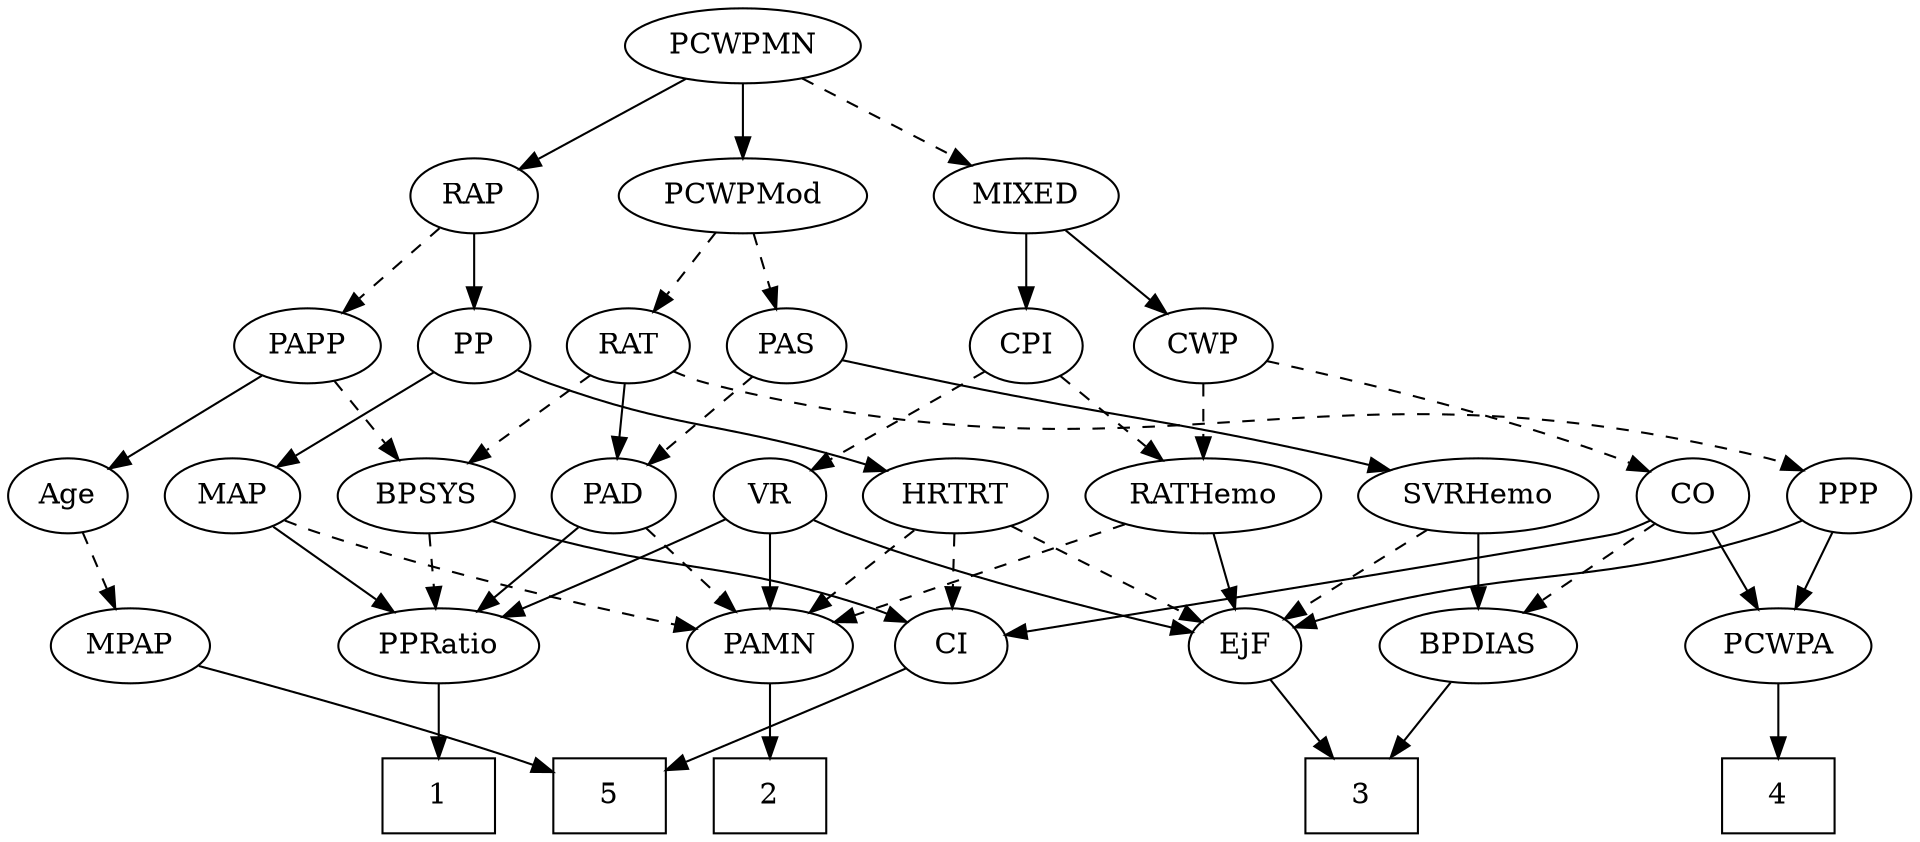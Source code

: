 strict digraph {
	graph [bb="0,0,850,396"];
	node [label="\N"];
	1	[height=0.5,
		pos="193,18",
		shape=box,
		width=0.75];
	2	[height=0.5,
		pos="347,18",
		shape=box,
		width=0.75];
	3	[height=0.5,
		pos="605,18",
		shape=box,
		width=0.75];
	4	[height=0.5,
		pos="790,18",
		shape=box,
		width=0.75];
	5	[height=0.5,
		pos="272,18",
		shape=box,
		width=0.75];
	RAP	[height=0.5,
		pos="209,306",
		width=0.77632];
	PP	[height=0.5,
		pos="209,234",
		width=0.75];
	RAP -> PP	[pos="e,209,252.1 209,287.7 209,279.98 209,270.71 209,262.11",
		style=solid];
	PAPP	[height=0.5,
		pos="132,234",
		width=0.88464];
	RAP -> PAPP	[pos="e,148.09,249.63 193.42,290.83 182.6,281 168,267.72 155.74,256.58",
		style=dashed];
	PAS	[height=0.5,
		pos="353,234",
		width=0.75];
	PAD	[height=0.5,
		pos="273,162",
		width=0.79437];
	PAS -> PAD	[pos="e,289.05,177.04 337.19,219.17 325.66,209.07 309.81,195.21 296.75,183.79",
		style=dashed];
	SVRHemo	[height=0.5,
		pos="656,162",
		width=1.3902];
	PAS -> SVRHemo	[pos="e,618.99,174.2 376.98,225.57 387.65,222.4 400.39,218.8 412,216 493.44,196.38 515.56,199.62 597,180 601.02,179.03 605.18,177.97 609.34,\
176.85",
		style=solid];
	PAMN	[height=0.5,
		pos="347,90",
		width=1.011];
	PAD -> PAMN	[pos="e,330.92,106.21 288.33,146.5 298.45,136.93 311.89,124.21 323.36,113.36",
		style=dashed];
	PPRatio	[height=0.5,
		pos="193,90",
		width=1.1013];
	PAD -> PPRatio	[pos="e,210.55,106.36 256.81,146.83 245.8,137.2 231,124.25 218.43,113.25",
		style=solid];
	PAMN -> 2	[pos="e,347,36.104 347,71.697 347,63.983 347,54.712 347,46.112",
		style=solid];
	CWP	[height=0.5,
		pos="539,234",
		width=0.84854];
	CO	[height=0.5,
		pos="751,162",
		width=0.75];
	CWP -> CO	[pos="e,729.91,173.6 566.56,226.06 601.57,216.94 663.62,199.74 715,180 716.84,179.29 718.71,178.53 720.6,177.74",
		style=dashed];
	RATHemo	[height=0.5,
		pos="539,162",
		width=1.3721];
	CWP -> RATHemo	[pos="e,539,180.1 539,215.7 539,207.98 539,198.71 539,190.11",
		style=dashed];
	PCWPMod	[height=0.5,
		pos="330,306",
		width=1.4443];
	PCWPMod -> PAS	[pos="e,347.48,251.79 335.57,288.05 338.2,280.06 341.39,270.33 344.33,261.4",
		style=dashed];
	RAT	[height=0.5,
		pos="281,234",
		width=0.75827];
	PCWPMod -> RAT	[pos="e,292.19,250.99 318.39,288.41 312.32,279.74 304.78,268.97 298.06,259.38",
		style=dashed];
	PCWPA	[height=0.5,
		pos="790,90",
		width=1.1555];
	PCWPA -> 4	[pos="e,790,36.104 790,71.697 790,63.983 790,54.712 790,46.112",
		style=solid];
	PCWPMN	[height=0.5,
		pos="330,378",
		width=1.3902];
	PCWPMN -> RAP	[pos="e,229.13,318.65 304.63,362.33 285.16,351.06 258.26,335.5 237.95,323.75",
		style=solid];
	PCWPMN -> PCWPMod	[pos="e,330,324.1 330,359.7 330,351.98 330,342.71 330,334.11",
		style=solid];
	MIXED	[height=0.5,
		pos="448,306",
		width=1.1193];
	PCWPMN -> MIXED	[pos="e,424.5,320.94 354.74,362.33 372.47,351.8 396.53,337.53 415.77,326.12",
		style=dashed];
	CO -> PCWPA	[pos="e,780.73,107.63 760.05,144.76 764.7,136.4 770.49,126.02 775.73,116.61",
		style=solid];
	CI	[height=0.5,
		pos="430,90",
		width=0.75];
	CO -> CI	[pos="e,455.79,96.052 730.43,150.17 725.48,147.87 720.13,145.65 715,144 630.26,116.77 605.47,124.44 518,108 500.81,104.77 481.76,101.1 \
465.79,97.998",
		style=solid];
	BPDIAS	[height=0.5,
		pos="656,90",
		width=1.1735];
	CO -> BPDIAS	[pos="e,676.28,105.94 733.58,148.16 719.93,138.1 700.65,123.9 684.73,112.17",
		style=dashed];
	CI -> 5	[pos="e,299.18,30.961 408.31,79.273 402.98,76.889 397.28,74.349 392,72 364.01,59.56 332.32,45.565 308.53,35.081",
		style=solid];
	SVRHemo -> BPDIAS	[pos="e,656,108.1 656,143.7 656,135.98 656,126.71 656,118.11",
		style=solid];
	EjF	[height=0.5,
		pos="554,90",
		width=0.75];
	SVRHemo -> EjF	[pos="e,572.34,103.59 633.87,145.81 618.34,135.16 597.5,120.85 581,109.53",
		style=dashed];
	MIXED -> CWP	[pos="e,520.97,248.87 467.3,290.15 480.56,279.96 498.32,266.29 512.85,255.12",
		style=solid];
	CPI	[height=0.5,
		pos="448,234",
		width=0.75];
	MIXED -> CPI	[pos="e,448,252.1 448,287.7 448,279.98 448,270.71 448,262.11",
		style=solid];
	BPSYS	[height=0.5,
		pos="189,162",
		width=1.0471];
	BPSYS -> CI	[pos="e,408.59,101.45 217.52,149.81 223.26,147.75 229.29,145.7 235,144 303.61,123.55 324.11,130.73 392,108 394.4,107.2 396.85,106.3 399.3,\
105.34",
		style=solid];
	BPSYS -> PPRatio	[pos="e,192.02,108.1 189.99,143.7 190.43,135.98 190.96,126.71 191.45,118.11",
		style=dashed];
	BPDIAS -> 3	[pos="e,617.71,36.447 643.91,72.411 637.87,64.115 630.42,53.891 623.66,44.615",
		style=solid];
	HRTRT	[height=0.5,
		pos="432,162",
		width=1.1013];
	HRTRT -> PAMN	[pos="e,365.12,105.92 413.56,145.81 401.67,136.02 386.04,123.15 372.91,112.34",
		style=dashed];
	HRTRT -> CI	[pos="e,430.49,108.1 431.51,143.7 431.29,135.98 431.02,126.71 430.77,118.11",
		style=dashed];
	HRTRT -> EjF	[pos="e,534.18,102.37 455.52,147.5 475.43,136.08 504.02,119.68 525.28,107.48",
		style=dashed];
	RATHemo -> PAMN	[pos="e,375.54,101.41 505.12,148.65 471.46,136.38 419.96,117.6 384.95,104.84",
		style=dashed];
	RATHemo -> EjF	[pos="e,550.33,108.1 542.71,143.7 544.36,135.98 546.35,126.71 548.19,118.11",
		style=solid];
	MAP	[height=0.5,
		pos="103,162",
		width=0.84854];
	MAP -> PAMN	[pos="e,313.86,97.872 126.27,150.14 131.39,147.95 136.83,145.78 142,144 196.9,125.07 262.11,109.32 304,100.04",
		style=dashed];
	MAP -> PPRatio	[pos="e,173.7,106.01 120.78,147.17 133.54,137.24 150.98,123.68 165.53,112.37",
		style=solid];
	MPAP	[height=0.5,
		pos="59,90",
		width=0.97491];
	MPAP -> 5	[pos="e,244.82,30.099 89.009,80.378 123.15,70.4 180.46,53.134 229,36 231.09,35.262 233.23,34.485 235.39,33.686",
		style=solid];
	CPI -> RATHemo	[pos="e,518.78,178.55 465.12,219.83 477.97,209.94 495.87,196.18 510.83,184.67",
		style=dashed];
	VR	[height=0.5,
		pos="347,162",
		width=0.75];
	CPI -> VR	[pos="e,365.24,175.64 429.94,220.49 414.24,209.6 391.28,193.69 373.5,181.37",
		style=dashed];
	PP -> HRTRT	[pos="e,402.06,173.81 230.04,222.26 234.88,220.02 240.06,217.79 245,216 304.58,194.37 322.34,198.4 383,180 386.1,179.06 389.3,178.05 392.51,\
177",
		style=solid];
	PP -> MAP	[pos="e,122.69,176 190.54,220.81 174.15,209.99 149.96,194.01 131.16,181.6",
		style=solid];
	PPP	[height=0.5,
		pos="823,162",
		width=0.75];
	PPP -> PCWPA	[pos="e,797.99,107.96 815.18,144.41 811.33,136.25 806.6,126.22 802.29,117.07",
		style=solid];
	PPP -> EjF	[pos="e,577.17,99.412 802.42,150.22 797.46,147.92 792.12,145.69 787,144 708.68,118.2 684.72,129.08 605,108 599.1,106.44 592.9,104.57 586.92,\
102.65",
		style=solid];
	PAPP -> BPSYS	[pos="e,175.99,178.98 144.65,217.46 152,208.44 161.41,196.88 169.67,186.73",
		style=dashed];
	Age	[height=0.5,
		pos="27,162",
		width=0.75];
	PAPP -> Age	[pos="e,45.604,175.4 112.25,219.83 95.812,208.87 72.24,193.16 54.048,181.03",
		style=solid];
	VR -> PAMN	[pos="e,347,108.1 347,143.7 347,135.98 347,126.71 347,118.11",
		style=solid];
	VR -> PPRatio	[pos="e,220.72,103.27 325.71,150.86 320.88,148.59 315.77,146.2 311,144 283.93,131.53 253.21,117.75 229.91,107.36",
		style=solid];
	VR -> EjF	[pos="e,529.28,97.484 368.1,150.43 372.94,148.18 378.1,145.9 383,144 429.4,125.96 484.69,109.74 519.57,100.13",
		style=solid];
	RAT -> PAD	[pos="e,274.95,180.1 279.02,215.7 278.14,207.98 277.08,198.71 276.1,190.11",
		style=solid];
	RAT -> BPSYS	[pos="e,208.13,177.56 263.7,219.83 250.34,209.68 231.62,195.43 216.26,183.74",
		style=dashed];
	RAT -> PPP	[pos="e,802.93,174.05 301.45,221.77 306.41,219.5 311.79,217.38 317,216 519.52,162.38 584.48,233.62 787,180 789.17,179.43 791.37,178.72 \
793.56,177.93",
		style=dashed];
	PPRatio -> 1	[pos="e,193,36.104 193,71.697 193,63.983 193,54.712 193,46.112",
		style=solid];
	Age -> MPAP	[pos="e,51.249,107.96 34.584,144.41 38.315,136.25 42.899,126.22 47.084,117.07",
		style=dashed];
	EjF -> 3	[pos="e,592.28,36.461 565.32,73.465 571.49,64.991 579.29,54.286 586.34,44.613",
		style=solid];
}
